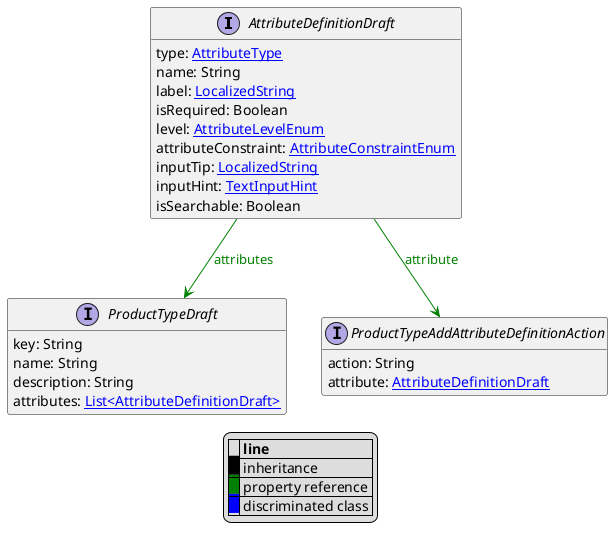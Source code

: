 @startuml

hide empty fields
hide empty methods
legend
|= |= line |
|<back:black>   </back>| inheritance |
|<back:green>   </back>| property reference |
|<back:blue>   </back>| discriminated class |
endlegend
interface AttributeDefinitionDraft [[AttributeDefinitionDraft.svg]]  {
    type: [[AttributeType.svg AttributeType]]
    name: String
    label: [[LocalizedString.svg LocalizedString]]
    isRequired: Boolean
    level: [[AttributeLevelEnum.svg AttributeLevelEnum]]
    attributeConstraint: [[AttributeConstraintEnum.svg AttributeConstraintEnum]]
    inputTip: [[LocalizedString.svg LocalizedString]]
    inputHint: [[TextInputHint.svg TextInputHint]]
    isSearchable: Boolean
}



interface ProductTypeDraft [[ProductTypeDraft.svg]]  {
    key: String
    name: String
    description: String
    attributes: [[AttributeDefinitionDraft.svg List<AttributeDefinitionDraft>]]
}
interface ProductTypeAddAttributeDefinitionAction [[ProductTypeAddAttributeDefinitionAction.svg]]  {
    action: String
    attribute: [[AttributeDefinitionDraft.svg AttributeDefinitionDraft]]
}

AttributeDefinitionDraft --> ProductTypeDraft #green;text:green : "attributes"
AttributeDefinitionDraft --> ProductTypeAddAttributeDefinitionAction #green;text:green : "attribute"
@enduml
